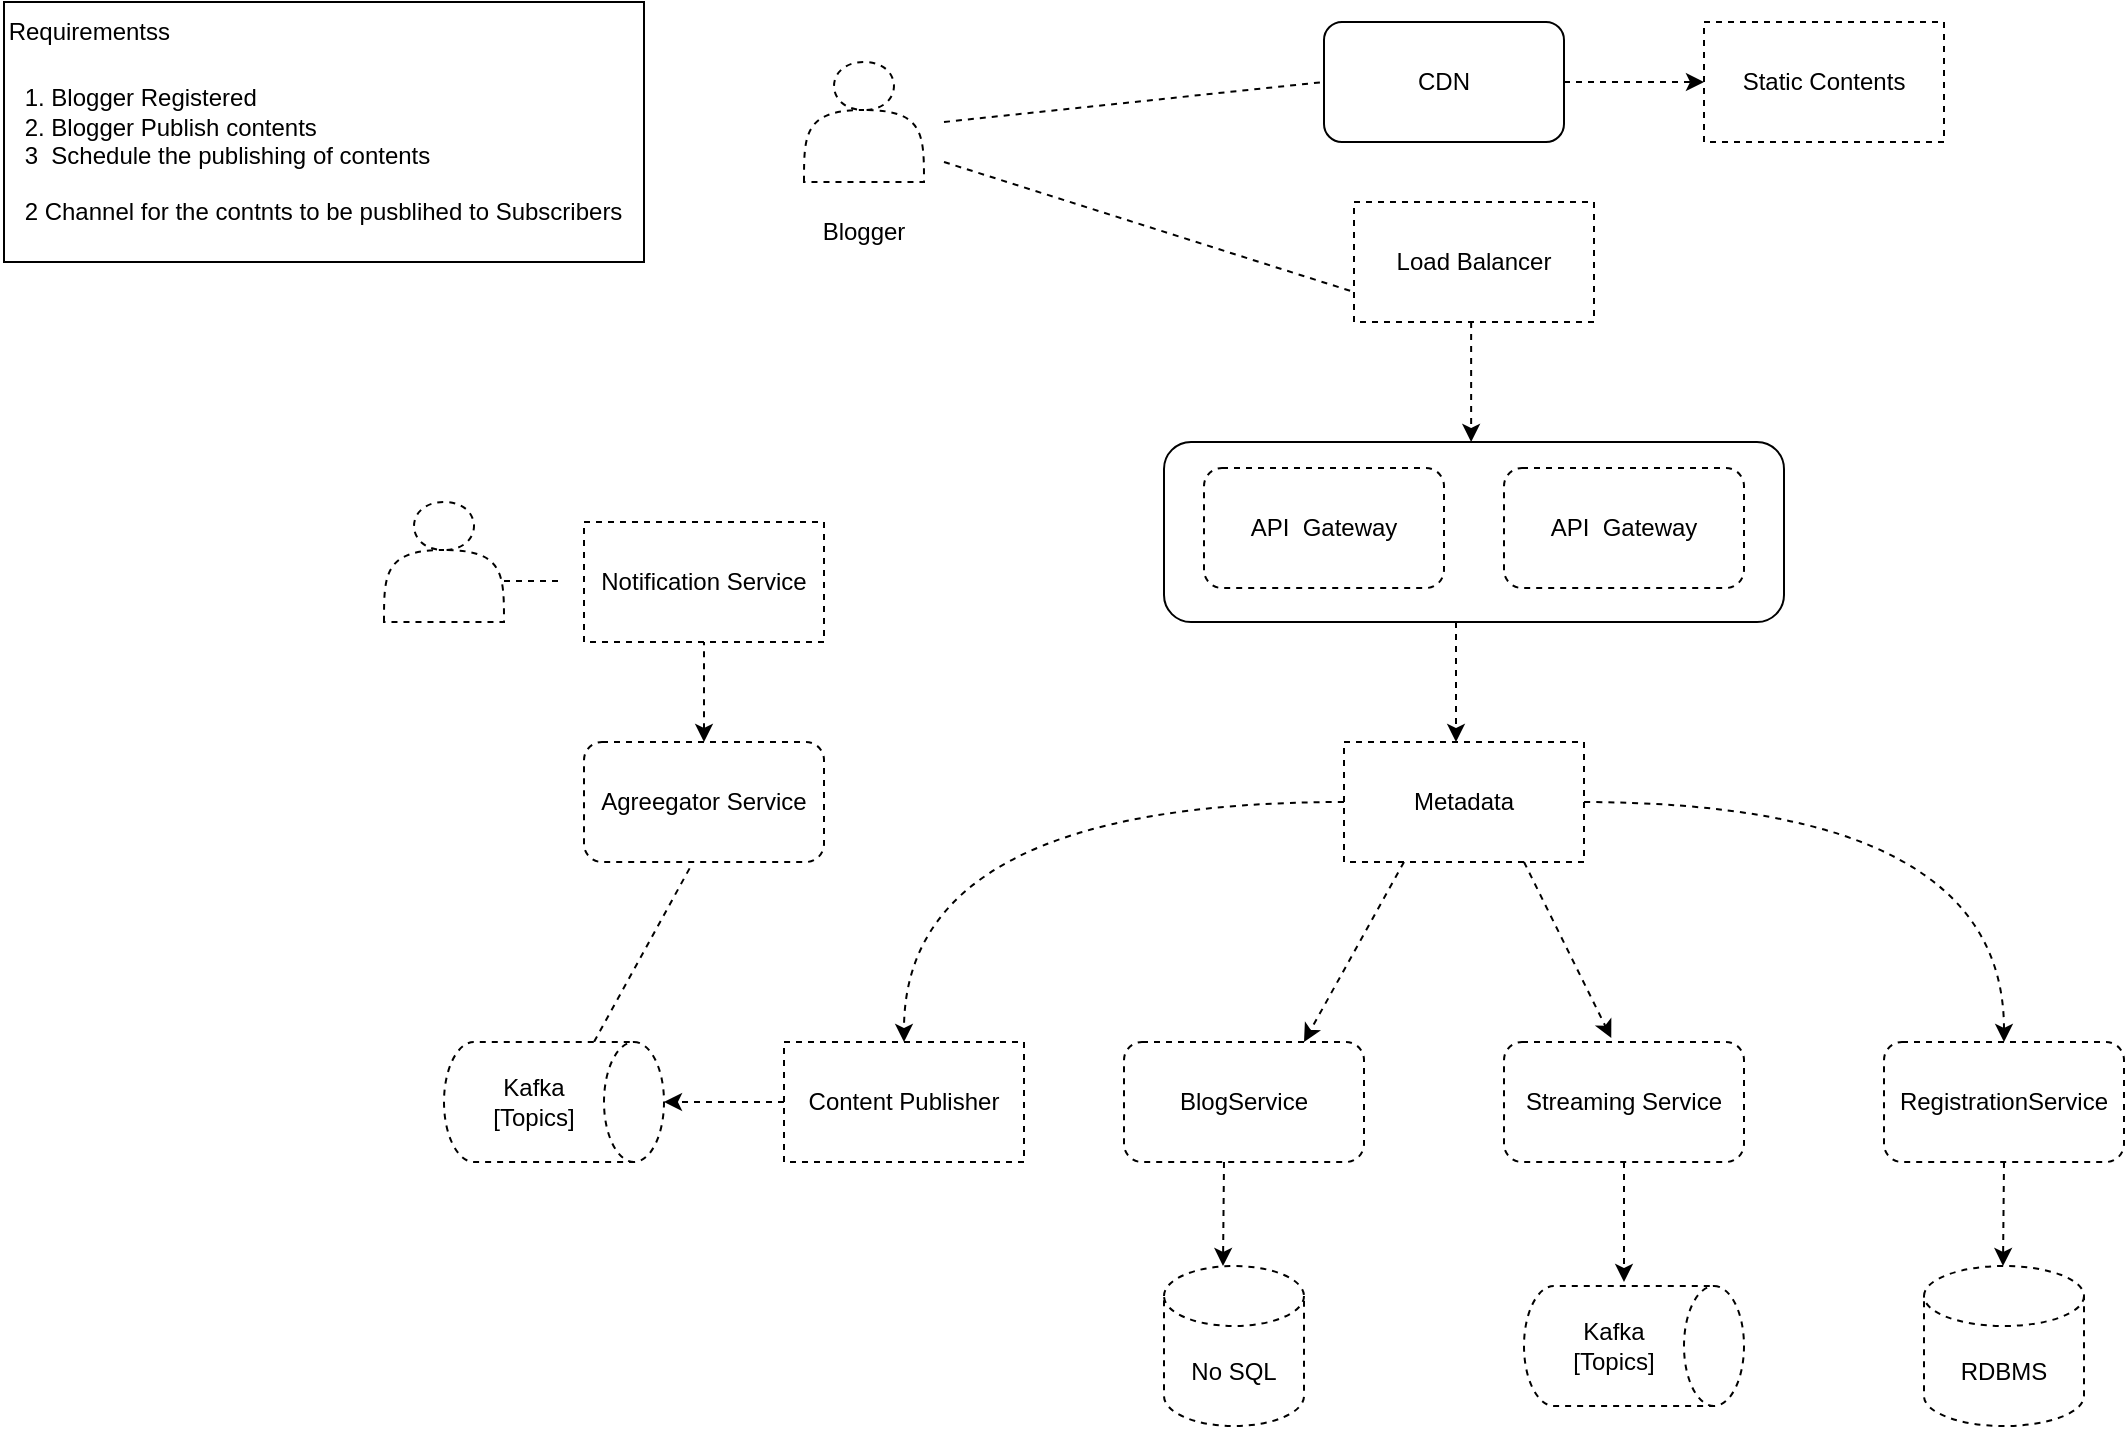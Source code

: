<mxfile version="24.2.2" type="github">
  <diagram name="Page-1" id="Q4xjp02sZWljuH2n2weU">
    <mxGraphModel dx="2350" dy="746" grid="1" gridSize="10" guides="1" tooltips="1" connect="1" arrows="1" fold="1" page="1" pageScale="1" pageWidth="850" pageHeight="1100" math="0" shadow="0">
      <root>
        <mxCell id="0" />
        <mxCell id="1" parent="0" />
        <mxCell id="R3oXK7UK5edtn_iwWxS8-7" value="Load Balancer" style="rounded=0;whiteSpace=wrap;html=1;dashed=1;comic=0;enumerate=0;shadow=0;" parent="1" vertex="1">
          <mxGeometry x="205" y="120" width="120" height="60" as="geometry" />
        </mxCell>
        <mxCell id="R3oXK7UK5edtn_iwWxS8-8" value="CDN" style="rounded=1;whiteSpace=wrap;html=1;" parent="1" vertex="1">
          <mxGeometry x="190" y="30" width="120" height="60" as="geometry" />
        </mxCell>
        <mxCell id="R3oXK7UK5edtn_iwWxS8-10" value="" style="shape=actor;whiteSpace=wrap;html=1;dashed=1;comic=0;enumerate=0;shadow=0;" parent="1" vertex="1">
          <mxGeometry x="-70" y="50" width="60" height="60" as="geometry" />
        </mxCell>
        <mxCell id="R3oXK7UK5edtn_iwWxS8-11" value="Blogger" style="text;html=1;align=center;verticalAlign=middle;whiteSpace=wrap;rounded=0;dashed=1;comic=0;enumerate=0;shadow=0;" parent="1" vertex="1">
          <mxGeometry x="-70" y="120" width="60" height="30" as="geometry" />
        </mxCell>
        <mxCell id="R3oXK7UK5edtn_iwWxS8-12" value="" style="endArrow=none;html=1;rounded=0;dashed=1;comic=0;enumerate=0;shadow=0;entryX=0;entryY=0.5;entryDx=0;entryDy=0;" parent="1" target="R3oXK7UK5edtn_iwWxS8-8" edge="1">
          <mxGeometry width="50" height="50" relative="1" as="geometry">
            <mxPoint y="80" as="sourcePoint" />
            <mxPoint x="170" y="60" as="targetPoint" />
          </mxGeometry>
        </mxCell>
        <mxCell id="R3oXK7UK5edtn_iwWxS8-14" value="" style="endArrow=classic;html=1;rounded=0;dashed=1;comic=0;enumerate=0;shadow=0;" parent="1" edge="1">
          <mxGeometry width="50" height="50" relative="1" as="geometry">
            <mxPoint x="310" y="60" as="sourcePoint" />
            <mxPoint x="380" y="60" as="targetPoint" />
          </mxGeometry>
        </mxCell>
        <mxCell id="R3oXK7UK5edtn_iwWxS8-15" value="Static Contents" style="rounded=0;whiteSpace=wrap;html=1;dashed=1;comic=0;enumerate=0;shadow=0;" parent="1" vertex="1">
          <mxGeometry x="380" y="30" width="120" height="60" as="geometry" />
        </mxCell>
        <mxCell id="R3oXK7UK5edtn_iwWxS8-16" value="" style="endArrow=none;html=1;rounded=0;entryX=0;entryY=0.75;entryDx=0;entryDy=0;dashed=1;comic=0;enumerate=0;shadow=0;" parent="1" target="R3oXK7UK5edtn_iwWxS8-7" edge="1">
          <mxGeometry width="50" height="50" relative="1" as="geometry">
            <mxPoint y="100" as="sourcePoint" />
            <mxPoint x="120" y="90" as="targetPoint" />
          </mxGeometry>
        </mxCell>
        <mxCell id="R3oXK7UK5edtn_iwWxS8-20" value="Metadata" style="rounded=0;whiteSpace=wrap;html=1;dashed=1;comic=0;enumerate=0;shadow=0;" parent="1" vertex="1">
          <mxGeometry x="200" y="390" width="120" height="60" as="geometry" />
        </mxCell>
        <mxCell id="R3oXK7UK5edtn_iwWxS8-22" value="Notification Service" style="rounded=0;whiteSpace=wrap;html=1;dashed=1;comic=0;enumerate=0;shadow=0;" parent="1" vertex="1">
          <mxGeometry x="-180" y="280" width="120" height="60" as="geometry" />
        </mxCell>
        <mxCell id="R3oXK7UK5edtn_iwWxS8-26" value="" style="shape=actor;whiteSpace=wrap;html=1;dashed=1;comic=0;enumerate=0;shadow=0;" parent="1" vertex="1">
          <mxGeometry x="-280" y="270" width="60" height="60" as="geometry" />
        </mxCell>
        <mxCell id="R3oXK7UK5edtn_iwWxS8-28" value="" style="endArrow=none;html=1;rounded=0;dashed=1;comic=0;enumerate=0;shadow=0;" parent="1" edge="1">
          <mxGeometry width="50" height="50" relative="1" as="geometry">
            <mxPoint x="-220" y="309.5" as="sourcePoint" />
            <mxPoint x="-190" y="309.5" as="targetPoint" />
          </mxGeometry>
        </mxCell>
        <mxCell id="R3oXK7UK5edtn_iwWxS8-31" value="Content Publisher" style="rounded=0;whiteSpace=wrap;html=1;dashed=1;comic=0;enumerate=0;shadow=0;" parent="1" vertex="1">
          <mxGeometry x="-80" y="540" width="120" height="60" as="geometry" />
        </mxCell>
        <mxCell id="R3oXK7UK5edtn_iwWxS8-32" value="" style="endArrow=classic;html=1;rounded=0;dashed=1;comic=0;enumerate=0;shadow=0;entryX=0.5;entryY=0;entryDx=0;entryDy=0;entryPerimeter=0;exitX=0;exitY=0.5;exitDx=0;exitDy=0;" parent="1" edge="1" target="R3oXK7UK5edtn_iwWxS8-29" source="R3oXK7UK5edtn_iwWxS8-31">
          <mxGeometry width="50" height="50" relative="1" as="geometry">
            <mxPoint x="160" y="360" as="sourcePoint" />
            <mxPoint x="100" y="430" as="targetPoint" />
          </mxGeometry>
        </mxCell>
        <mxCell id="R3oXK7UK5edtn_iwWxS8-34" value="BlogService" style="rounded=1;whiteSpace=wrap;html=1;dashed=1;comic=0;enumerate=0;shadow=0;" parent="1" vertex="1">
          <mxGeometry x="90" y="540" width="120" height="60" as="geometry" />
        </mxCell>
        <mxCell id="R3oXK7UK5edtn_iwWxS8-35" value="" style="endArrow=classic;html=1;rounded=0;dashed=1;comic=0;enumerate=0;shadow=0;exitX=0.25;exitY=1;exitDx=0;exitDy=0;entryX=0.75;entryY=0;entryDx=0;entryDy=0;" parent="1" target="R3oXK7UK5edtn_iwWxS8-34" edge="1" source="R3oXK7UK5edtn_iwWxS8-20">
          <mxGeometry width="50" height="50" relative="1" as="geometry">
            <mxPoint x="320" y="420" as="sourcePoint" />
            <mxPoint x="180" y="530" as="targetPoint" />
          </mxGeometry>
        </mxCell>
        <mxCell id="R3oXK7UK5edtn_iwWxS8-36" value="Streaming Service" style="rounded=1;whiteSpace=wrap;html=1;dashed=1;comic=0;enumerate=0;shadow=0;" parent="1" vertex="1">
          <mxGeometry x="280" y="540" width="120" height="60" as="geometry" />
        </mxCell>
        <mxCell id="R3oXK7UK5edtn_iwWxS8-38" value="" style="endArrow=classic;html=1;rounded=0;dashed=1;comic=0;enumerate=0;shadow=0;exitX=0.5;exitY=1;exitDx=0;exitDy=0;" parent="1" edge="1" source="R3oXK7UK5edtn_iwWxS8-36">
          <mxGeometry width="50" height="50" relative="1" as="geometry">
            <mxPoint x="610" y="350" as="sourcePoint" />
            <mxPoint x="340" y="660" as="targetPoint" />
          </mxGeometry>
        </mxCell>
        <mxCell id="R3oXK7UK5edtn_iwWxS8-39" value="" style="endArrow=classic;html=1;rounded=0;exitX=0.75;exitY=1;exitDx=0;exitDy=0;dashed=1;comic=0;enumerate=0;shadow=0;entryX=0.447;entryY=-0.033;entryDx=0;entryDy=0;entryPerimeter=0;" parent="1" source="R3oXK7UK5edtn_iwWxS8-20" target="R3oXK7UK5edtn_iwWxS8-36" edge="1">
          <mxGeometry width="50" height="50" relative="1" as="geometry">
            <mxPoint x="320" y="420" as="sourcePoint" />
            <mxPoint x="470" y="530" as="targetPoint" />
          </mxGeometry>
        </mxCell>
        <mxCell id="R3oXK7UK5edtn_iwWxS8-46" value="RDBMS" style="shape=cylinder3;whiteSpace=wrap;html=1;boundedLbl=1;backgroundOutline=1;size=15;dashed=1;comic=0;enumerate=0;shadow=0;" parent="1" vertex="1">
          <mxGeometry x="490" y="652" width="80" height="80" as="geometry" />
        </mxCell>
        <mxCell id="R3oXK7UK5edtn_iwWxS8-48" value="RegistrationService" style="rounded=1;whiteSpace=wrap;html=1;dashed=1;comic=0;enumerate=0;shadow=0;" parent="1" vertex="1">
          <mxGeometry x="470" y="540" width="120" height="60" as="geometry" />
        </mxCell>
        <mxCell id="R3oXK7UK5edtn_iwWxS8-49" value="" style="endArrow=classic;html=1;rounded=0;exitX=1;exitY=0;exitDx=0;exitDy=0;entryX=0.5;entryY=0;entryDx=0;entryDy=0;endFill=1;dashed=1;comic=0;enumerate=0;shadow=0;flowAnimation=0;snapToPoint=0;edgeStyle=orthogonalEdgeStyle;curved=1;" parent="1" target="R3oXK7UK5edtn_iwWxS8-48" edge="1">
          <mxGeometry width="50" height="50" relative="1" as="geometry">
            <mxPoint x="320" y="420" as="sourcePoint" />
            <mxPoint x="519.6" y="499.82" as="targetPoint" />
          </mxGeometry>
        </mxCell>
        <mxCell id="R3oXK7UK5edtn_iwWxS8-57" value="Agreegator Service" style="rounded=1;whiteSpace=wrap;html=1;dashed=1;comic=0;enumerate=0;shadow=0;" parent="1" vertex="1">
          <mxGeometry x="-180" y="390" width="120" height="60" as="geometry" />
        </mxCell>
        <mxCell id="R3oXK7UK5edtn_iwWxS8-58" value="" style="endArrow=none;html=1;rounded=0;entryX=0;entryY=0;entryDx=0;entryDy=35;entryPerimeter=0;dashed=1;comic=0;enumerate=0;shadow=0;exitX=0.44;exitY=1.053;exitDx=0;exitDy=0;exitPerimeter=0;" parent="1" target="R3oXK7UK5edtn_iwWxS8-29" edge="1" source="R3oXK7UK5edtn_iwWxS8-57">
          <mxGeometry width="50" height="50" relative="1" as="geometry">
            <mxPoint x="-60" y="410" as="sourcePoint" />
            <mxPoint x="-10" y="360" as="targetPoint" />
          </mxGeometry>
        </mxCell>
        <mxCell id="R3oXK7UK5edtn_iwWxS8-59" value="" style="endArrow=none;html=1;rounded=0;exitX=0.5;exitY=0;exitDx=0;exitDy=0;entryX=0.5;entryY=1;entryDx=0;entryDy=0;endFill=0;startArrow=classic;startFill=1;dashed=1;comic=0;enumerate=0;shadow=0;" parent="1" source="R3oXK7UK5edtn_iwWxS8-57" edge="1" target="R3oXK7UK5edtn_iwWxS8-22">
          <mxGeometry width="50" height="50" relative="1" as="geometry">
            <mxPoint x="-160" y="390" as="sourcePoint" />
            <mxPoint x="-110" y="340" as="targetPoint" />
          </mxGeometry>
        </mxCell>
        <mxCell id="8LPicCcMpKP0tmVZr9_w-5" value="" style="group" vertex="1" connectable="0" parent="1">
          <mxGeometry x="-470" y="20" width="330" height="130" as="geometry" />
        </mxCell>
        <mxCell id="8LPicCcMpKP0tmVZr9_w-3" value="" style="rounded=0;whiteSpace=wrap;html=1;" vertex="1" parent="8LPicCcMpKP0tmVZr9_w-5">
          <mxGeometry width="320" height="130" as="geometry" />
        </mxCell>
        <mxCell id="R3oXK7UK5edtn_iwWxS8-1" value="&lt;br&gt;&lt;span style=&quot;background-color: initial;&quot;&gt;&amp;nbsp;1. Blogger Registered&lt;/span&gt;&lt;br&gt;&lt;span style=&quot;background-color: initial;&quot;&gt;&amp;nbsp;2. Blogger Publish contents&lt;/span&gt;&lt;br&gt;&lt;span style=&quot;background-color: initial;&quot;&gt;&amp;nbsp;3&amp;nbsp; Schedule the publishing of contents&lt;/span&gt;" style="text;html=1;align=left;verticalAlign=middle;whiteSpace=wrap;rounded=0;" parent="8LPicCcMpKP0tmVZr9_w-5" vertex="1">
          <mxGeometry x="4.646" y="30" width="273.249" height="50" as="geometry" />
        </mxCell>
        <mxCell id="R3oXK7UK5edtn_iwWxS8-2" value="&amp;nbsp;2 Channel for the contnts to be pusblihed to Subscribers" style="text;html=1;align=left;verticalAlign=middle;whiteSpace=wrap;rounded=0;" parent="8LPicCcMpKP0tmVZr9_w-5" vertex="1">
          <mxGeometry x="4.65" y="90" width="305.35" height="30" as="geometry" />
        </mxCell>
        <mxCell id="8LPicCcMpKP0tmVZr9_w-4" value="&amp;nbsp;Requirementss" style="text;html=1;align=center;verticalAlign=middle;whiteSpace=wrap;rounded=0;" vertex="1" parent="8LPicCcMpKP0tmVZr9_w-5">
          <mxGeometry x="13.014" width="55.775" height="30" as="geometry" />
        </mxCell>
        <mxCell id="8LPicCcMpKP0tmVZr9_w-7" value="" style="group;dashed=1;comic=0;enumerate=0;shadow=0;" vertex="1" connectable="0" parent="1">
          <mxGeometry x="-250" y="540" width="110" height="60" as="geometry" />
        </mxCell>
        <mxCell id="R3oXK7UK5edtn_iwWxS8-29" value="" style="shape=cylinder3;whiteSpace=wrap;html=1;boundedLbl=1;backgroundOutline=1;size=15;rotation=90;dashed=1;comic=0;enumerate=0;shadow=0;" parent="8LPicCcMpKP0tmVZr9_w-7" vertex="1">
          <mxGeometry x="25" y="-25" width="60" height="110" as="geometry" />
        </mxCell>
        <mxCell id="8LPicCcMpKP0tmVZr9_w-6" value="Kafka [Topics]" style="text;html=1;align=center;verticalAlign=middle;whiteSpace=wrap;rounded=0;dashed=1;comic=0;enumerate=0;shadow=0;" vertex="1" parent="8LPicCcMpKP0tmVZr9_w-7">
          <mxGeometry x="15" y="15" width="60" height="30" as="geometry" />
        </mxCell>
        <mxCell id="8LPicCcMpKP0tmVZr9_w-8" value="" style="group;dashed=1;comic=0;enumerate=0;shadow=0;" vertex="1" connectable="0" parent="1">
          <mxGeometry x="290" y="662" width="110" height="60" as="geometry" />
        </mxCell>
        <mxCell id="8LPicCcMpKP0tmVZr9_w-9" value="" style="shape=cylinder3;whiteSpace=wrap;html=1;boundedLbl=1;backgroundOutline=1;size=15;rotation=90;dashed=1;comic=0;enumerate=0;shadow=0;" vertex="1" parent="8LPicCcMpKP0tmVZr9_w-8">
          <mxGeometry x="25" y="-25" width="60" height="110" as="geometry" />
        </mxCell>
        <mxCell id="8LPicCcMpKP0tmVZr9_w-10" value="Kafka [Topics]" style="text;html=1;align=center;verticalAlign=middle;whiteSpace=wrap;rounded=0;dashed=1;comic=0;enumerate=0;shadow=0;" vertex="1" parent="8LPicCcMpKP0tmVZr9_w-8">
          <mxGeometry x="15" y="15" width="60" height="30" as="geometry" />
        </mxCell>
        <mxCell id="8LPicCcMpKP0tmVZr9_w-11" value="No SQL" style="shape=cylinder3;whiteSpace=wrap;html=1;boundedLbl=1;backgroundOutline=1;size=15;dashed=1;comic=0;enumerate=0;shadow=0;" vertex="1" parent="1">
          <mxGeometry x="110" y="652" width="70" height="80" as="geometry" />
        </mxCell>
        <mxCell id="8LPicCcMpKP0tmVZr9_w-12" value="" style="endArrow=classic;html=1;rounded=0;dashed=1;comic=0;enumerate=0;shadow=0;" edge="1" parent="1">
          <mxGeometry width="50" height="50" relative="1" as="geometry">
            <mxPoint x="140" y="600" as="sourcePoint" />
            <mxPoint x="139.5" y="652" as="targetPoint" />
          </mxGeometry>
        </mxCell>
        <mxCell id="8LPicCcMpKP0tmVZr9_w-14" value="" style="endArrow=classic;html=1;rounded=0;dashed=1;comic=0;enumerate=0;shadow=0;" edge="1" parent="1">
          <mxGeometry width="50" height="50" relative="1" as="geometry">
            <mxPoint x="530" y="600" as="sourcePoint" />
            <mxPoint x="529.5" y="652" as="targetPoint" />
          </mxGeometry>
        </mxCell>
        <mxCell id="8LPicCcMpKP0tmVZr9_w-18" value="" style="endArrow=classic;html=1;rounded=0;exitX=0;exitY=0.5;exitDx=0;exitDy=0;endFill=1;dashed=1;comic=0;enumerate=0;shadow=0;flowAnimation=0;snapToPoint=0;edgeStyle=orthogonalEdgeStyle;curved=1;" edge="1" parent="1" source="R3oXK7UK5edtn_iwWxS8-20" target="R3oXK7UK5edtn_iwWxS8-31">
          <mxGeometry width="50" height="50" relative="1" as="geometry">
            <mxPoint x="200" y="410" as="sourcePoint" />
            <mxPoint x="410" y="530" as="targetPoint" />
          </mxGeometry>
        </mxCell>
        <mxCell id="8LPicCcMpKP0tmVZr9_w-22" value="" style="group" vertex="1" connectable="0" parent="1">
          <mxGeometry x="110" y="240" width="310" height="90" as="geometry" />
        </mxCell>
        <mxCell id="8LPicCcMpKP0tmVZr9_w-21" value="" style="rounded=1;whiteSpace=wrap;html=1;" vertex="1" parent="8LPicCcMpKP0tmVZr9_w-22">
          <mxGeometry width="310" height="90" as="geometry" />
        </mxCell>
        <mxCell id="R3oXK7UK5edtn_iwWxS8-17" value="API&amp;nbsp; Gateway" style="rounded=1;whiteSpace=wrap;html=1;dashed=1;comic=0;enumerate=0;shadow=0;" parent="8LPicCcMpKP0tmVZr9_w-22" vertex="1">
          <mxGeometry x="170" y="13" width="120" height="60" as="geometry" />
        </mxCell>
        <mxCell id="8LPicCcMpKP0tmVZr9_w-20" value="API&amp;nbsp; Gateway" style="rounded=1;whiteSpace=wrap;html=1;dashed=1;comic=0;enumerate=0;shadow=0;" vertex="1" parent="8LPicCcMpKP0tmVZr9_w-22">
          <mxGeometry x="20" y="13" width="120" height="60" as="geometry" />
        </mxCell>
        <mxCell id="8LPicCcMpKP0tmVZr9_w-23" value="" style="endArrow=classic;html=1;rounded=0;curved=0;dashed=1;" edge="1" parent="1">
          <mxGeometry width="50" height="50" relative="1" as="geometry">
            <mxPoint x="256" y="330" as="sourcePoint" />
            <mxPoint x="256" y="390" as="targetPoint" />
          </mxGeometry>
        </mxCell>
        <mxCell id="8LPicCcMpKP0tmVZr9_w-24" value="" style="endArrow=classic;html=1;rounded=0;curved=0;dashed=1;" edge="1" parent="1">
          <mxGeometry width="50" height="50" relative="1" as="geometry">
            <mxPoint x="263.57" y="180" as="sourcePoint" />
            <mxPoint x="263.57" y="240" as="targetPoint" />
          </mxGeometry>
        </mxCell>
      </root>
    </mxGraphModel>
  </diagram>
</mxfile>
